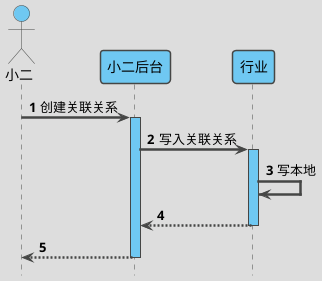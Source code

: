 @startuml
'https://plantuml.com/sequence-diagram

'隐藏脚注
hide footbox

'使用 toy 主题
!theme toy


'编号
autonumber 1

'隐藏孤立的参与者
hide unlinked

'文字对齐，向左对齐
skinparam sequenceMessageAlign left

'箭头粗度
skinparam sequenceArrowThickness 2.5

' 皮肤
skinparam sequence {
    LifeLineBackgroundColor #6FC8F2
    ParticipantBackgroundColor #6FC8F2
    ParticipantFontColor black
    ActorBackgroundColor #6FC8F2
    ActorFontColor black
}

actor 小二 as user
participant 小二后台 as front
participant 行业 as industry
participant 交易 as trade
participant IC as ic


user -> front : 创建关联关系
activate front
front -> industry : 写入关联关系
activate industry
industry -> industry : 写本地
return
return





@enduml